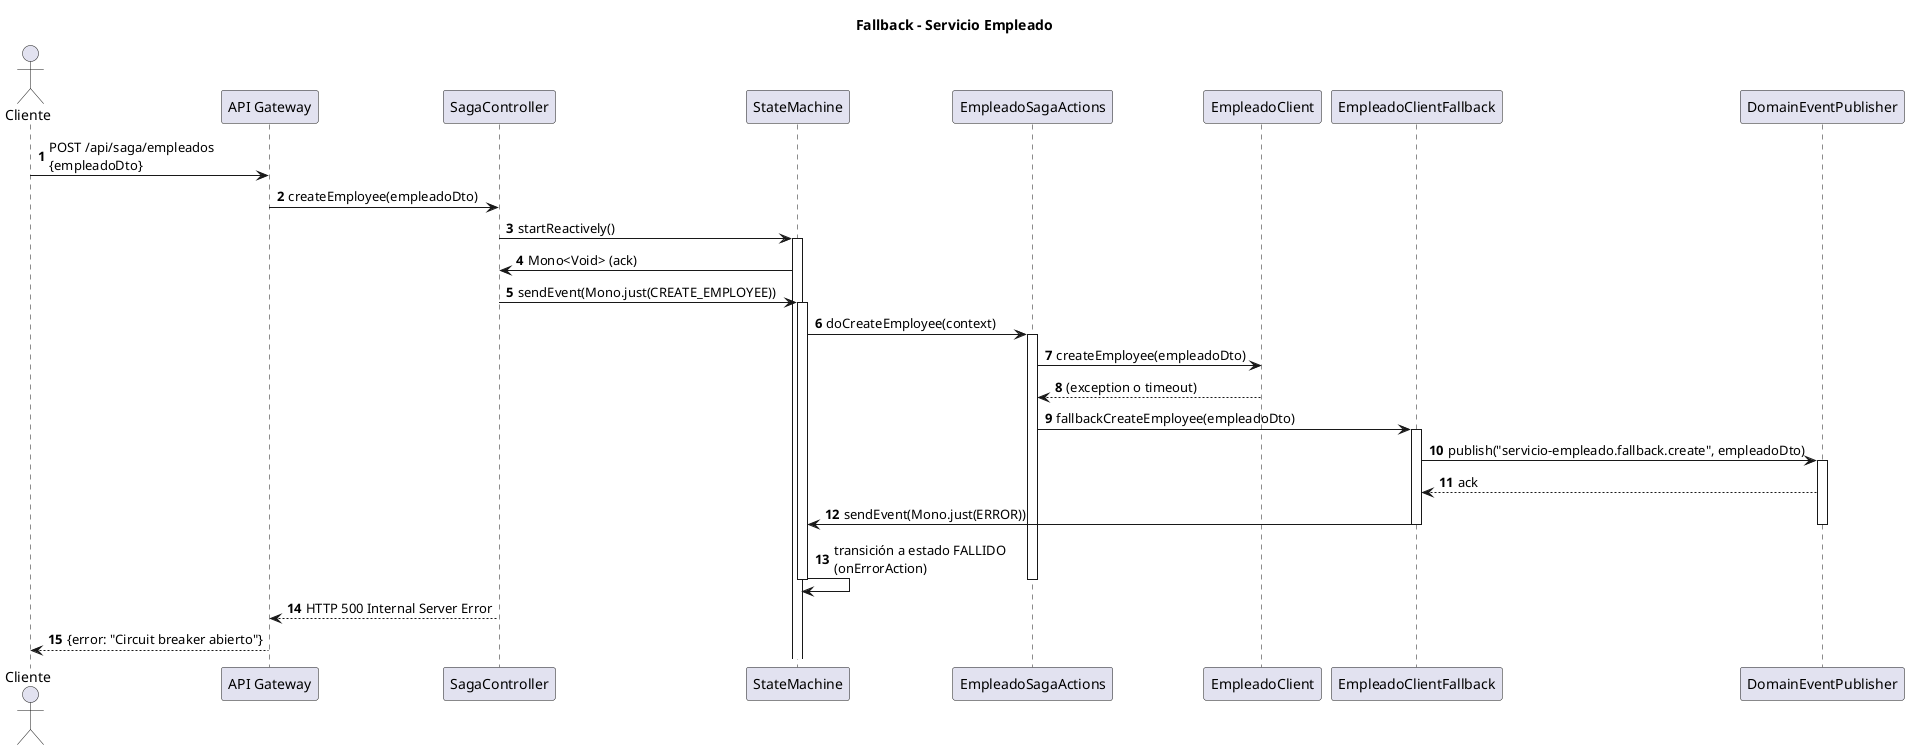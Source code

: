 @startuml
title Fallback – Servicio Empleado
autonumber

actor Cliente
participant "API Gateway"    as Gateway
participant "SagaController"  as Controller
participant "StateMachine"    as SM
participant "EmpleadoSagaActions" as EmpleadoActions
participant "EmpleadoClient"  as EmpleadoClient
participant "EmpleadoClientFallback" as EmpleadoFallback
participant "DomainEventPublisher" as Publisher

'--- 1) Cliente invoca la operación de alta de empleado ---
Cliente -> Gateway : POST /api/saga/empleados\n{empleadoDto}
Gateway -> Controller : createEmployee(empleadoDto)

'--- 2) Controller arranca la saga ---
Controller -> SM : startReactively()
activate SM
SM -> Controller : Mono<Void> (ack)

Controller -> SM : sendEvent(Mono.just(CREATE_EMPLOYEE))
activate SM

'--- 3) StateMachine ejecuta la acción doCreateEmployee() ---
SM -> EmpleadoActions : doCreateEmployee(context)
activate EmpleadoActions

'--- 4) EmpleadoActions llama al microservicio-Empleado (simulación de fallo) ---
EmpleadoActions -> EmpleadoClient : createEmployee(empleadoDto)
EmpleadoClient --> EmpleadoActions : (exception o timeout)

'--- 5) Debido al error o circuit breaker, se dispara el fallback ---
EmpleadoActions -> EmpleadoFallback : fallbackCreateEmployee(empleadoDto)
activate EmpleadoFallback

'--- 6) El fallback publica un evento en Kafka indicando fallo ---
EmpleadoFallback -> Publisher : publish("servicio-empleado.fallback.create", empleadoDto)
activate Publisher
Publisher --> EmpleadoFallback : ack

'--- 7) El fallback notifica error al StateMachine ---
EmpleadoFallback -> SM : sendEvent(Mono.just(ERROR))
deactivate EmpleadoFallback
deactivate Publisher

'--- 8) StateMachine recibe ERROR y transita a FALLIDO ---
SM -> SM : transición a estado FALLIDO\n(onErrorAction)

deactivate EmpleadoActions
deactivate SM

'--- 9) Controller devuelve error al cliente ---
Controller --> Gateway : HTTP 500 Internal Server Error
Gateway --> Cliente   : {error: "Circuit breaker abierto"}


@enduml
